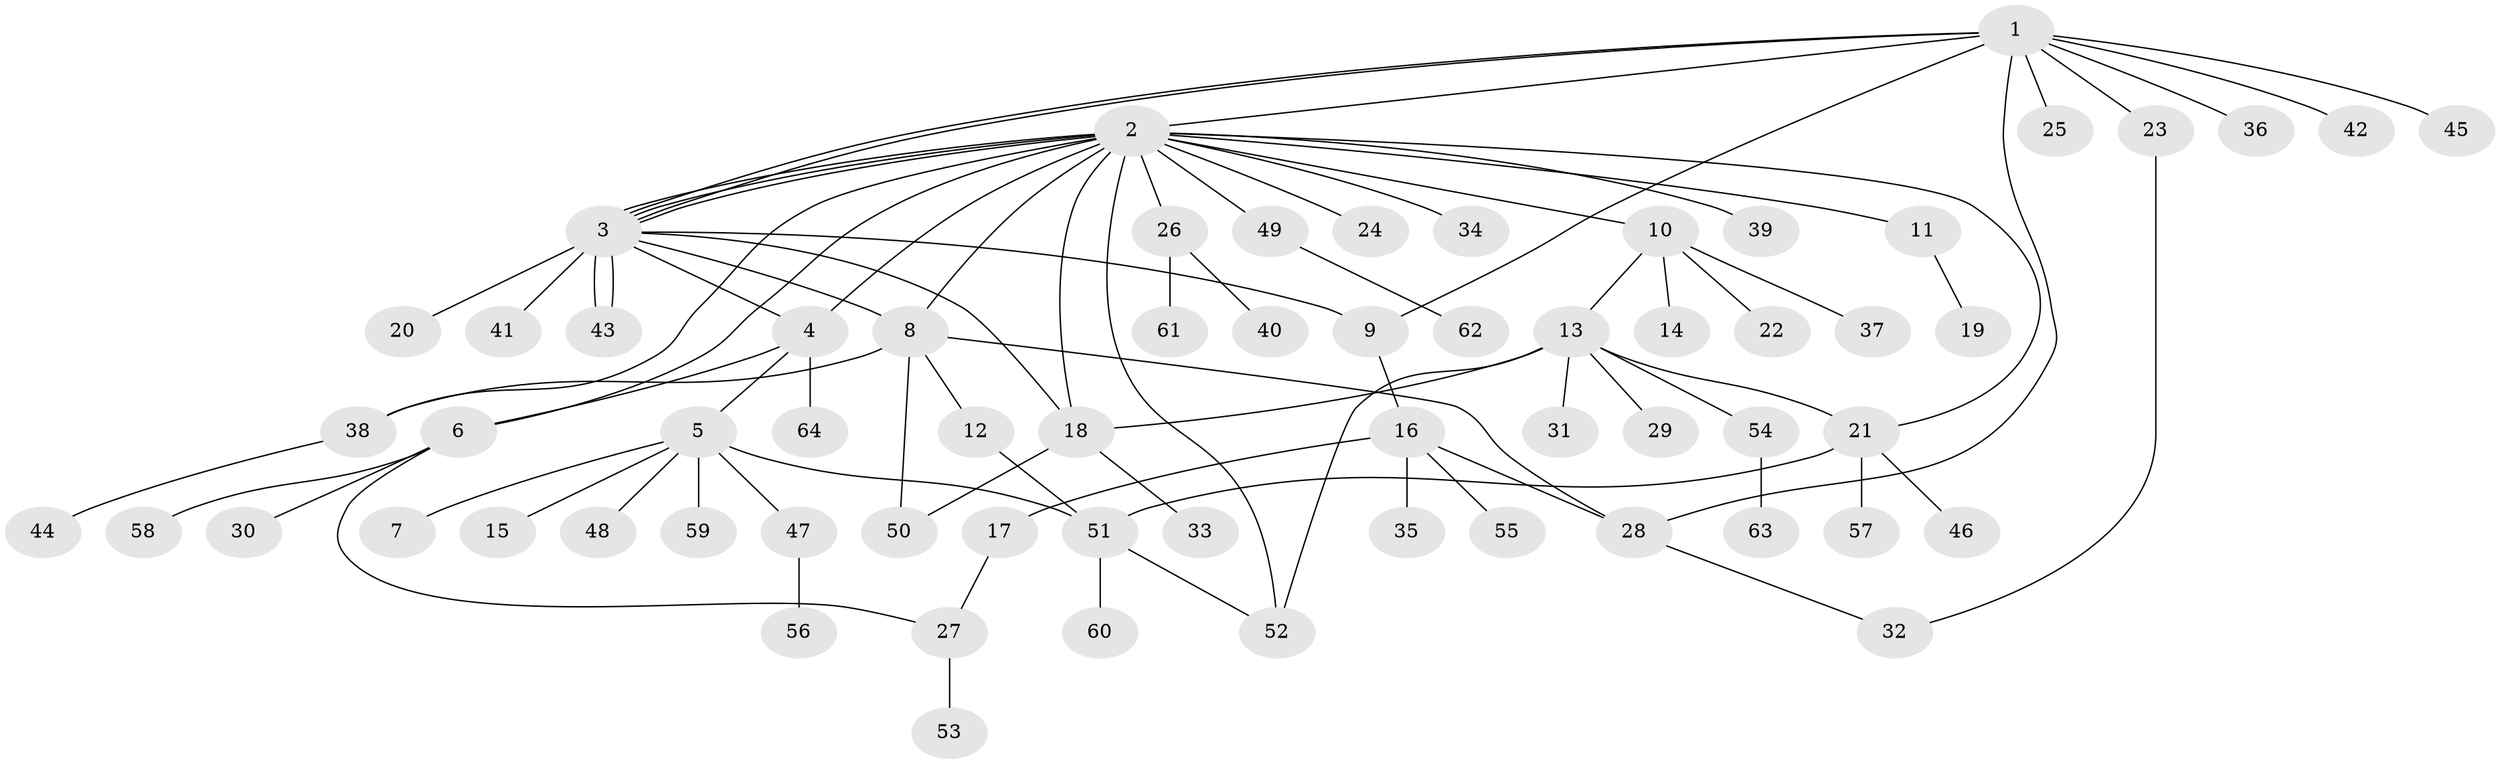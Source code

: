 // coarse degree distribution, {9: 0.02040816326530612, 17: 0.02040816326530612, 15: 0.02040816326530612, 4: 0.04081632653061224, 6: 0.061224489795918366, 1: 0.5918367346938775, 8: 0.04081632653061224, 3: 0.061224489795918366, 2: 0.12244897959183673, 5: 0.02040816326530612}
// Generated by graph-tools (version 1.1) at 2025/23/03/03/25 07:23:54]
// undirected, 64 vertices, 85 edges
graph export_dot {
graph [start="1"]
  node [color=gray90,style=filled];
  1;
  2;
  3;
  4;
  5;
  6;
  7;
  8;
  9;
  10;
  11;
  12;
  13;
  14;
  15;
  16;
  17;
  18;
  19;
  20;
  21;
  22;
  23;
  24;
  25;
  26;
  27;
  28;
  29;
  30;
  31;
  32;
  33;
  34;
  35;
  36;
  37;
  38;
  39;
  40;
  41;
  42;
  43;
  44;
  45;
  46;
  47;
  48;
  49;
  50;
  51;
  52;
  53;
  54;
  55;
  56;
  57;
  58;
  59;
  60;
  61;
  62;
  63;
  64;
  1 -- 2;
  1 -- 3;
  1 -- 3;
  1 -- 9;
  1 -- 23;
  1 -- 25;
  1 -- 28;
  1 -- 36;
  1 -- 42;
  1 -- 45;
  2 -- 3;
  2 -- 3;
  2 -- 3;
  2 -- 4;
  2 -- 6;
  2 -- 8;
  2 -- 10;
  2 -- 11;
  2 -- 18;
  2 -- 21;
  2 -- 24;
  2 -- 26;
  2 -- 34;
  2 -- 38;
  2 -- 39;
  2 -- 49;
  2 -- 52;
  3 -- 4;
  3 -- 8;
  3 -- 9;
  3 -- 18;
  3 -- 20;
  3 -- 41;
  3 -- 43;
  3 -- 43;
  4 -- 5;
  4 -- 6;
  4 -- 64;
  5 -- 7;
  5 -- 15;
  5 -- 47;
  5 -- 48;
  5 -- 51;
  5 -- 59;
  6 -- 27;
  6 -- 30;
  6 -- 58;
  8 -- 12;
  8 -- 28;
  8 -- 38;
  8 -- 50;
  9 -- 16;
  10 -- 13;
  10 -- 14;
  10 -- 22;
  10 -- 37;
  11 -- 19;
  12 -- 51;
  13 -- 18;
  13 -- 21;
  13 -- 29;
  13 -- 31;
  13 -- 52;
  13 -- 54;
  16 -- 17;
  16 -- 28;
  16 -- 35;
  16 -- 55;
  17 -- 27;
  18 -- 33;
  18 -- 50;
  21 -- 46;
  21 -- 51;
  21 -- 57;
  23 -- 32;
  26 -- 40;
  26 -- 61;
  27 -- 53;
  28 -- 32;
  38 -- 44;
  47 -- 56;
  49 -- 62;
  51 -- 52;
  51 -- 60;
  54 -- 63;
}
